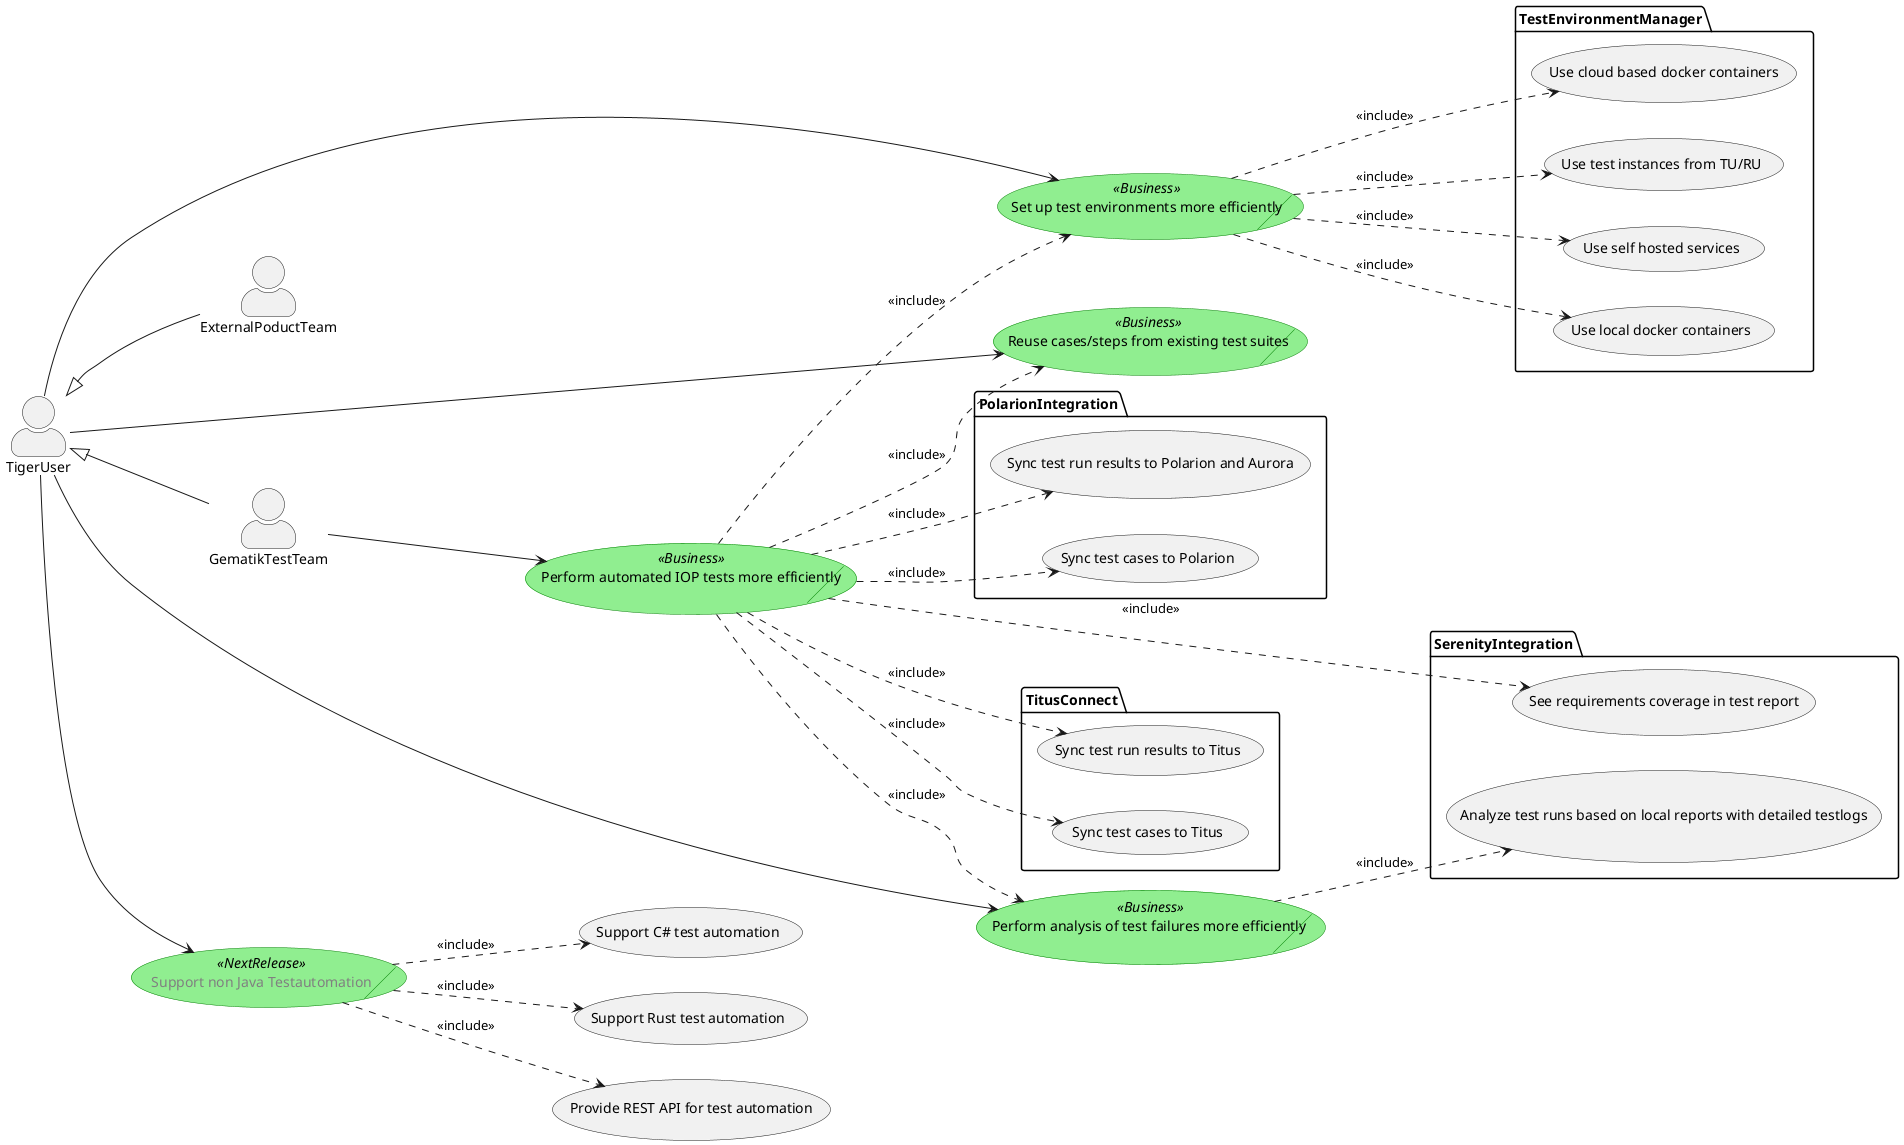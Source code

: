 @startuml

skinparam actorStyle awesome

skinparam usecase {
    BackgroundColor<<Business>> LightGreen
    BorderColor<<Business>> Green
    BackgroundColor<<NextRelease>> LightGreen
    FontColor<<NextRelease>> Gray
    BorderColor<<NextRelease>> Green
}

skinparam StereotypeTitleOpening [
skinparam StereotypeTitleClosing ]

actor TigerUser as tigUsr
actor GematikTestTeam as gemTT
actor ExternalPoductTeam as extProd

left to right direction

tigUsr <|-- gemTT
tigUsr <|-- extProd

usecase/ "Reuse cases/steps from existing test suites"  as BBSUC1 << Business >>
usecase/ "Set up test environments more efficiently" as BBSUC2 << Business >>
usecase/ "Perform automated IOP tests more efficiently" as BBSUC3 << Business >>
usecase/ "Perform analysis of test failures more efficiently " as BBSUC4 << Business >>
usecase/ "Support non Java Testautomation" as BBSUC5 << NextRelease >>

tigUsr --> BBSUC1
tigUsr --> BBSUC2
gemTT --> BBSUC3
tigUsr --> BBSUC4
tigUsr --> BBSUC5

package TestEnvironmentManager {
    usecase "Use local docker containers" as TEMUC1
    usecase "Use cloud based docker containers" as TEMUC3
    usecase "Use test instances from TU/RU" as TEMUC2
    usecase "Use self hosted services" as TEMUC4
}

package TitusConnect {
  usecase "Sync test cases to Titus" as TCUC1
  usecase "Sync test run results to Titus" as TCUC2
}

package SerenityIntegration {
    usecase "Analyze test runs based on local reports with detailed testlogs" as SIUC1
    usecase "See requirements coverage in test report" as SIUC2
}

package PolarionIntegration {
    usecase "Sync test cases to Polarion" as PIUC1
    usecase "Sync test run results to Polarion and Aurora" as PIUC2
}

usecase "Support C# test automation" as NJTUC1
usecase "Support Rust test automation" as NJTUC2
usecase "Provide REST API for test automation" as NJTUC3

BBSUC2 ..> TEMUC1  : &#171;include&#187;
BBSUC2 ..> TEMUC2 : &#171;include&#187;
BBSUC2 ..> TEMUC3 : &#171;include&#187;
BBSUC2 ..> TEMUC4 : &#171;include&#187;

BBSUC3 ..> BBSUC1 : &#171;include&#187;
BBSUC3 ..> BBSUC2 : &#171;include&#187;
BBSUC3 ..> BBSUC4 : &#171;include&#187;

BBSUC3 ..> TCUC1  : &#171;include&#187;
BBSUC3 ..> TCUC2  : &#171;include&#187;
BBSUC3 ..> SIUC2  : &#171;include&#187;
BBSUC3 ..> PIUC1  : &#171;include&#187;
BBSUC3 ..> PIUC2  : &#171;include&#187;

BBSUC4 ..> SIUC1  : &#171;include&#187;

BBSUC5 ..> NJTUC1  : &#171;include&#187;
BBSUC5 ..> NJTUC2  : &#171;include&#187;
BBSUC5 ..> NJTUC3  : &#171;include&#187;

@enduml
